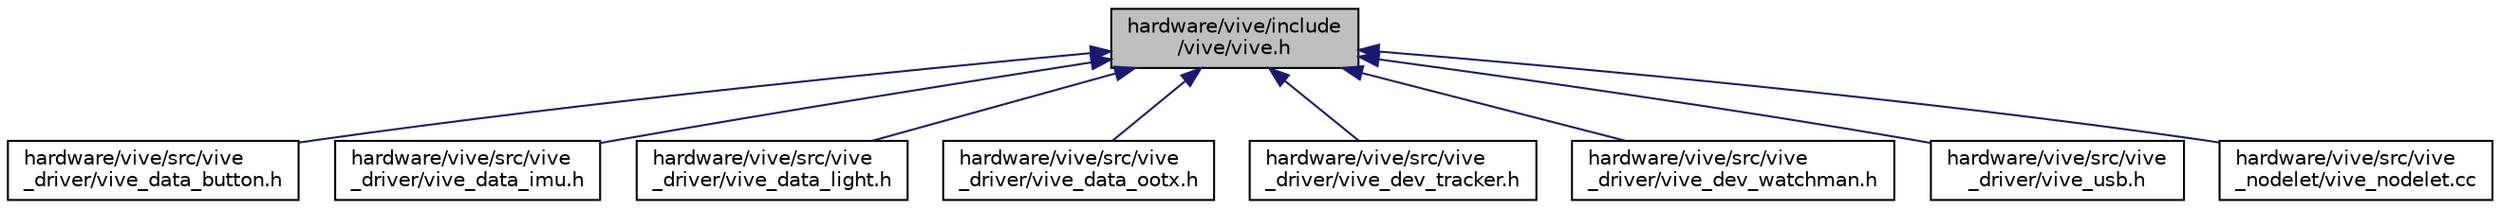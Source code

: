 digraph "hardware/vive/include/vive/vive.h"
{
 // LATEX_PDF_SIZE
  edge [fontname="Helvetica",fontsize="10",labelfontname="Helvetica",labelfontsize="10"];
  node [fontname="Helvetica",fontsize="10",shape=record];
  Node1 [label="hardware/vive/include\l/vive/vive.h",height=0.2,width=0.4,color="black", fillcolor="grey75", style="filled", fontcolor="black",tooltip=" "];
  Node1 -> Node2 [dir="back",color="midnightblue",fontsize="10",style="solid",fontname="Helvetica"];
  Node2 [label="hardware/vive/src/vive\l_driver/vive_data_button.h",height=0.2,width=0.4,color="black", fillcolor="white", style="filled",URL="$vive__data__button_8h.html",tooltip=" "];
  Node1 -> Node3 [dir="back",color="midnightblue",fontsize="10",style="solid",fontname="Helvetica"];
  Node3 [label="hardware/vive/src/vive\l_driver/vive_data_imu.h",height=0.2,width=0.4,color="black", fillcolor="white", style="filled",URL="$vive__data__imu_8h.html",tooltip=" "];
  Node1 -> Node4 [dir="back",color="midnightblue",fontsize="10",style="solid",fontname="Helvetica"];
  Node4 [label="hardware/vive/src/vive\l_driver/vive_data_light.h",height=0.2,width=0.4,color="black", fillcolor="white", style="filled",URL="$vive__data__light_8h.html",tooltip=" "];
  Node1 -> Node5 [dir="back",color="midnightblue",fontsize="10",style="solid",fontname="Helvetica"];
  Node5 [label="hardware/vive/src/vive\l_driver/vive_data_ootx.h",height=0.2,width=0.4,color="black", fillcolor="white", style="filled",URL="$vive__data__ootx_8h.html",tooltip=" "];
  Node1 -> Node6 [dir="back",color="midnightblue",fontsize="10",style="solid",fontname="Helvetica"];
  Node6 [label="hardware/vive/src/vive\l_driver/vive_dev_tracker.h",height=0.2,width=0.4,color="black", fillcolor="white", style="filled",URL="$vive__dev__tracker_8h.html",tooltip=" "];
  Node1 -> Node7 [dir="back",color="midnightblue",fontsize="10",style="solid",fontname="Helvetica"];
  Node7 [label="hardware/vive/src/vive\l_driver/vive_dev_watchman.h",height=0.2,width=0.4,color="black", fillcolor="white", style="filled",URL="$vive__dev__watchman_8h.html",tooltip=" "];
  Node1 -> Node8 [dir="back",color="midnightblue",fontsize="10",style="solid",fontname="Helvetica"];
  Node8 [label="hardware/vive/src/vive\l_driver/vive_usb.h",height=0.2,width=0.4,color="black", fillcolor="white", style="filled",URL="$vive__usb_8h.html",tooltip=" "];
  Node1 -> Node9 [dir="back",color="midnightblue",fontsize="10",style="solid",fontname="Helvetica"];
  Node9 [label="hardware/vive/src/vive\l_nodelet/vive_nodelet.cc",height=0.2,width=0.4,color="black", fillcolor="white", style="filled",URL="$vive__nodelet_8cc.html",tooltip=" "];
}
